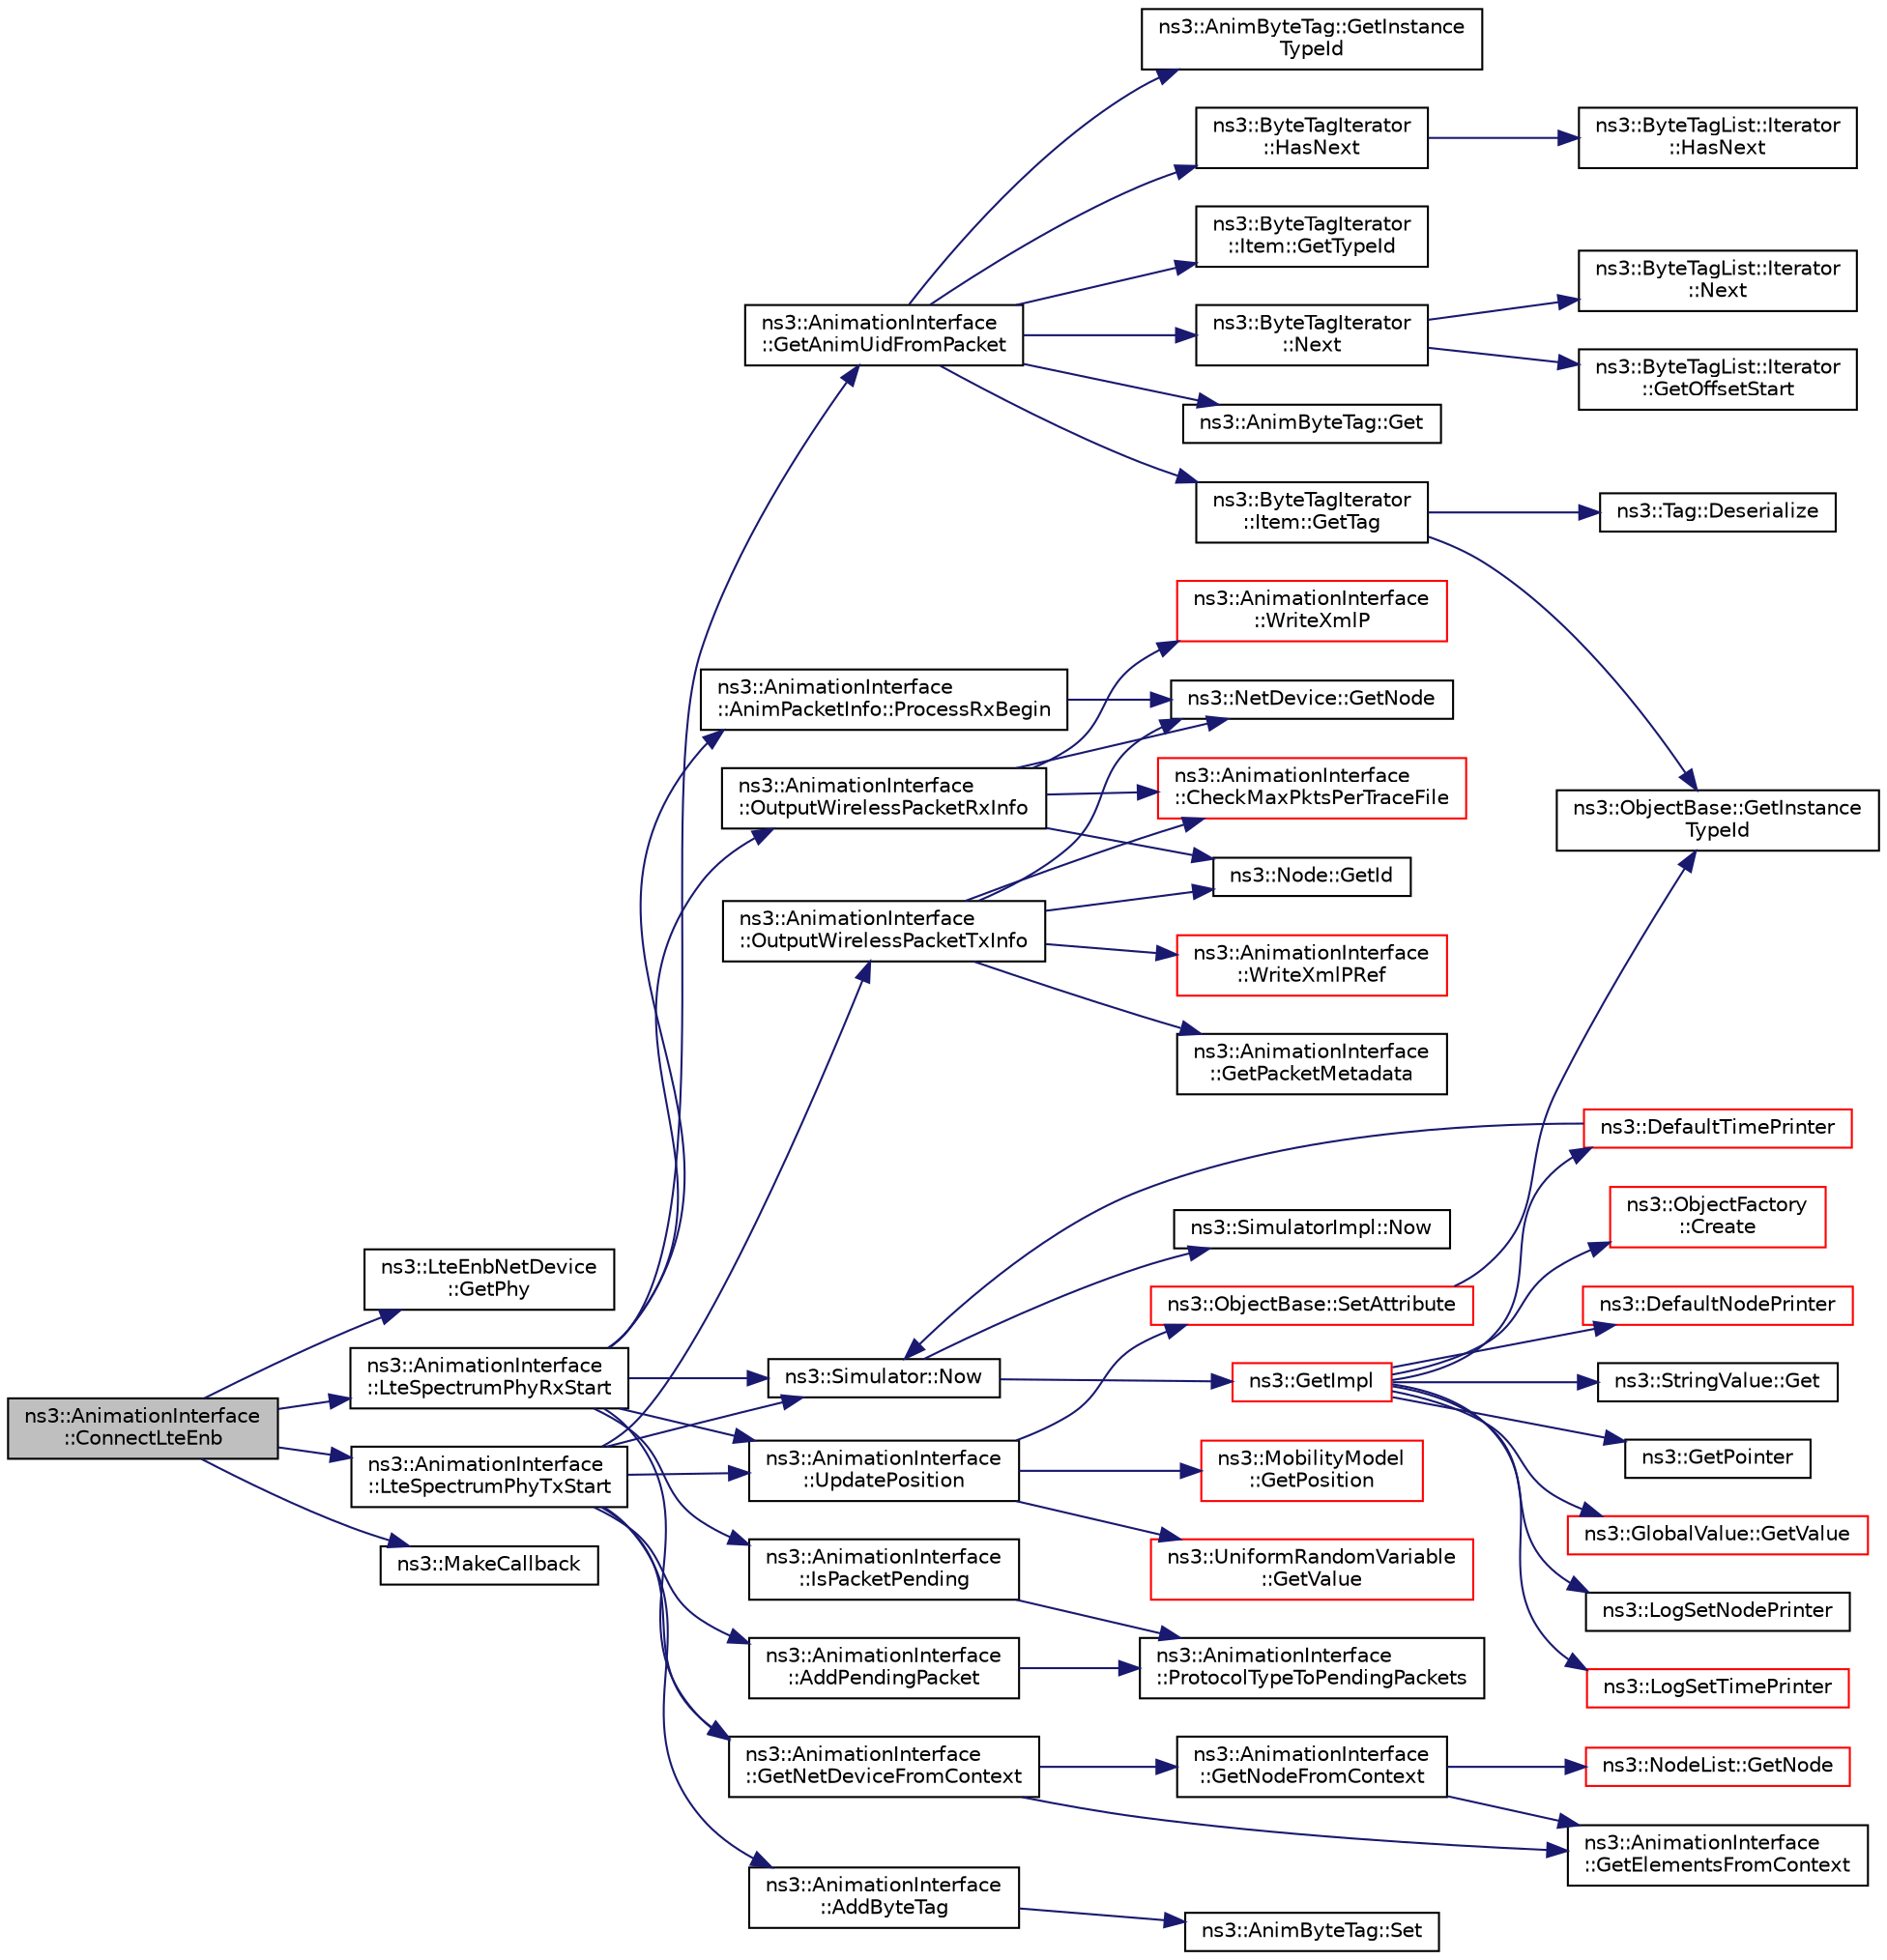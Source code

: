 digraph "ns3::AnimationInterface::ConnectLteEnb"
{
 // LATEX_PDF_SIZE
  edge [fontname="Helvetica",fontsize="10",labelfontname="Helvetica",labelfontsize="10"];
  node [fontname="Helvetica",fontsize="10",shape=record];
  rankdir="LR";
  Node1 [label="ns3::AnimationInterface\l::ConnectLteEnb",height=0.2,width=0.4,color="black", fillcolor="grey75", style="filled", fontcolor="black",tooltip="Connect LTE ENB function."];
  Node1 -> Node2 [color="midnightblue",fontsize="10",style="solid",fontname="Helvetica"];
  Node2 [label="ns3::LteEnbNetDevice\l::GetPhy",height=0.2,width=0.4,color="black", fillcolor="white", style="filled",URL="$classns3_1_1_lte_enb_net_device.html#ab9fddbd358262bd1ca49fd1bf5bb88e3",tooltip=" "];
  Node1 -> Node3 [color="midnightblue",fontsize="10",style="solid",fontname="Helvetica"];
  Node3 [label="ns3::AnimationInterface\l::LteSpectrumPhyRxStart",height=0.2,width=0.4,color="black", fillcolor="white", style="filled",URL="$classns3_1_1_animation_interface.html#a476014043547ee8c36cdbd92324c938f",tooltip="LTE Spectrum Phy receive start function."];
  Node3 -> Node4 [color="midnightblue",fontsize="10",style="solid",fontname="Helvetica"];
  Node4 [label="ns3::AnimationInterface\l::GetAnimUidFromPacket",height=0.2,width=0.4,color="black", fillcolor="white", style="filled",URL="$classns3_1_1_animation_interface.html#a18e6a184ccd7dee800bf734f8adc818c",tooltip="Get anim UID from packet function."];
  Node4 -> Node5 [color="midnightblue",fontsize="10",style="solid",fontname="Helvetica"];
  Node5 [label="ns3::AnimByteTag::Get",height=0.2,width=0.4,color="black", fillcolor="white", style="filled",URL="$classns3_1_1_anim_byte_tag.html#aceadf55e3f47d39e651e901a70ac2e04",tooltip="Get Uid in tag."];
  Node4 -> Node6 [color="midnightblue",fontsize="10",style="solid",fontname="Helvetica"];
  Node6 [label="ns3::AnimByteTag::GetInstance\lTypeId",height=0.2,width=0.4,color="black", fillcolor="white", style="filled",URL="$classns3_1_1_anim_byte_tag.html#a8cf53383efe5adf06c1c346b54765284",tooltip="Get Instance Type Id."];
  Node4 -> Node7 [color="midnightblue",fontsize="10",style="solid",fontname="Helvetica"];
  Node7 [label="ns3::ByteTagIterator\l::Item::GetTag",height=0.2,width=0.4,color="black", fillcolor="white", style="filled",URL="$classns3_1_1_byte_tag_iterator_1_1_item.html#a9508d234e90b3811f75ec23fa472d18a",tooltip="Read the requested tag and store it in the user-provided tag instance."];
  Node7 -> Node8 [color="midnightblue",fontsize="10",style="solid",fontname="Helvetica"];
  Node8 [label="ns3::Tag::Deserialize",height=0.2,width=0.4,color="black", fillcolor="white", style="filled",URL="$classns3_1_1_tag.html#ae166b7f816bcbdef44dbeb636c9fa712",tooltip=" "];
  Node7 -> Node9 [color="midnightblue",fontsize="10",style="solid",fontname="Helvetica"];
  Node9 [label="ns3::ObjectBase::GetInstance\lTypeId",height=0.2,width=0.4,color="black", fillcolor="white", style="filled",URL="$classns3_1_1_object_base.html#abe5b43a6f5b99a92a4c3122db31f06fb",tooltip="Get the most derived TypeId for this Object."];
  Node4 -> Node10 [color="midnightblue",fontsize="10",style="solid",fontname="Helvetica"];
  Node10 [label="ns3::ByteTagIterator\l::Item::GetTypeId",height=0.2,width=0.4,color="black", fillcolor="white", style="filled",URL="$classns3_1_1_byte_tag_iterator_1_1_item.html#a6164174c57ce5bbab667e4a490fc7d01",tooltip=" "];
  Node4 -> Node11 [color="midnightblue",fontsize="10",style="solid",fontname="Helvetica"];
  Node11 [label="ns3::ByteTagIterator\l::HasNext",height=0.2,width=0.4,color="black", fillcolor="white", style="filled",URL="$classns3_1_1_byte_tag_iterator.html#a6ff57316e6dfb68bcc5a600df95278fe",tooltip=" "];
  Node11 -> Node12 [color="midnightblue",fontsize="10",style="solid",fontname="Helvetica"];
  Node12 [label="ns3::ByteTagList::Iterator\l::HasNext",height=0.2,width=0.4,color="black", fillcolor="white", style="filled",URL="$classns3_1_1_byte_tag_list_1_1_iterator.html#a44e33e812e3eba4fdc168e36380853af",tooltip="Used to determine if the iterator is at the end of the byteTagList."];
  Node4 -> Node13 [color="midnightblue",fontsize="10",style="solid",fontname="Helvetica"];
  Node13 [label="ns3::ByteTagIterator\l::Next",height=0.2,width=0.4,color="black", fillcolor="white", style="filled",URL="$classns3_1_1_byte_tag_iterator.html#af2fa25a08fe0a868ab051e3c4bfcad01",tooltip=" "];
  Node13 -> Node14 [color="midnightblue",fontsize="10",style="solid",fontname="Helvetica"];
  Node14 [label="ns3::ByteTagList::Iterator\l::GetOffsetStart",height=0.2,width=0.4,color="black", fillcolor="white", style="filled",URL="$classns3_1_1_byte_tag_list_1_1_iterator.html#a40cef1b2f8f3ba4182df87e392817d72",tooltip="Returns the offset from the start of the virtual byte buffer to the ByteTagList."];
  Node13 -> Node15 [color="midnightblue",fontsize="10",style="solid",fontname="Helvetica"];
  Node15 [label="ns3::ByteTagList::Iterator\l::Next",height=0.2,width=0.4,color="black", fillcolor="white", style="filled",URL="$classns3_1_1_byte_tag_list_1_1_iterator.html#af521864d800baab1d9c5262f59ce4433",tooltip="Returns the next Item from the ByteTagList."];
  Node3 -> Node16 [color="midnightblue",fontsize="10",style="solid",fontname="Helvetica"];
  Node16 [label="ns3::AnimationInterface\l::GetNetDeviceFromContext",height=0.2,width=0.4,color="black", fillcolor="white", style="filled",URL="$classns3_1_1_animation_interface.html#a5054e94f0c5e3d0a4443cfbe52e2ea30",tooltip="Get net device from context."];
  Node16 -> Node17 [color="midnightblue",fontsize="10",style="solid",fontname="Helvetica"];
  Node17 [label="ns3::AnimationInterface\l::GetElementsFromContext",height=0.2,width=0.4,color="black", fillcolor="white", style="filled",URL="$classns3_1_1_animation_interface.html#a4660c557cf0aaf6a8ab15e6acea6485e",tooltip="Get elements from context."];
  Node16 -> Node18 [color="midnightblue",fontsize="10",style="solid",fontname="Helvetica"];
  Node18 [label="ns3::AnimationInterface\l::GetNodeFromContext",height=0.2,width=0.4,color="black", fillcolor="white", style="filled",URL="$classns3_1_1_animation_interface.html#a4f01e8ac802a99d896ed664d78f01d6f",tooltip="Get node from context."];
  Node18 -> Node17 [color="midnightblue",fontsize="10",style="solid",fontname="Helvetica"];
  Node18 -> Node19 [color="midnightblue",fontsize="10",style="solid",fontname="Helvetica"];
  Node19 [label="ns3::NodeList::GetNode",height=0.2,width=0.4,color="red", fillcolor="white", style="filled",URL="$classns3_1_1_node_list.html#a80ac09977d48d29db5c704ac8483cf6c",tooltip=" "];
  Node3 -> Node82 [color="midnightblue",fontsize="10",style="solid",fontname="Helvetica"];
  Node82 [label="ns3::AnimationInterface\l::IsPacketPending",height=0.2,width=0.4,color="black", fillcolor="white", style="filled",URL="$classns3_1_1_animation_interface.html#a0bee27aa30e136d5035050ec2ef0012d",tooltip="Is packet pending function."];
  Node82 -> Node83 [color="midnightblue",fontsize="10",style="solid",fontname="Helvetica"];
  Node83 [label="ns3::AnimationInterface\l::ProtocolTypeToPendingPackets",height=0.2,width=0.4,color="black", fillcolor="white", style="filled",URL="$classns3_1_1_animation_interface.html#a3785f870e7f29eb0ea0b843327fad5bb",tooltip="Protocol type to pending packets function."];
  Node3 -> Node65 [color="midnightblue",fontsize="10",style="solid",fontname="Helvetica"];
  Node65 [label="ns3::Simulator::Now",height=0.2,width=0.4,color="black", fillcolor="white", style="filled",URL="$classns3_1_1_simulator.html#ac3178fa975b419f7875e7105be122800",tooltip="Return the current simulation virtual time."];
  Node65 -> Node30 [color="midnightblue",fontsize="10",style="solid",fontname="Helvetica"];
  Node30 [label="ns3::GetImpl",height=0.2,width=0.4,color="red", fillcolor="white", style="filled",URL="$group__simulator.html#ga42eb4eddad41528d4d99794a3dae3fd0",tooltip="Get the SimulatorImpl singleton."];
  Node30 -> Node31 [color="midnightblue",fontsize="10",style="solid",fontname="Helvetica"];
  Node31 [label="ns3::ObjectFactory\l::Create",height=0.2,width=0.4,color="red", fillcolor="white", style="filled",URL="$classns3_1_1_object_factory.html#a52eda277f4aaab54266134ba48102ad7",tooltip="Create an Object instance of the configured TypeId."];
  Node30 -> Node59 [color="midnightblue",fontsize="10",style="solid",fontname="Helvetica"];
  Node59 [label="ns3::DefaultNodePrinter",height=0.2,width=0.4,color="red", fillcolor="white", style="filled",URL="$group__logging.html#gac4c06cbbed12229d85991ced145f6be2",tooltip="Default node id printer implementation."];
  Node30 -> Node62 [color="midnightblue",fontsize="10",style="solid",fontname="Helvetica"];
  Node62 [label="ns3::DefaultTimePrinter",height=0.2,width=0.4,color="red", fillcolor="white", style="filled",URL="$namespacens3.html#ae01c3c7786b644dfb8a0bb8f1201b269",tooltip="Default Time printer."];
  Node62 -> Node65 [color="midnightblue",fontsize="10",style="solid",fontname="Helvetica"];
  Node30 -> Node67 [color="midnightblue",fontsize="10",style="solid",fontname="Helvetica"];
  Node67 [label="ns3::StringValue::Get",height=0.2,width=0.4,color="black", fillcolor="white", style="filled",URL="$classns3_1_1_string_value.html#a6f208c2778fe1c7882e5cb429b8326ae",tooltip=" "];
  Node30 -> Node68 [color="midnightblue",fontsize="10",style="solid",fontname="Helvetica"];
  Node68 [label="ns3::GetPointer",height=0.2,width=0.4,color="black", fillcolor="white", style="filled",URL="$namespacens3.html#ab4e173cdfd43d17c1a40d5348510a670",tooltip=" "];
  Node30 -> Node69 [color="midnightblue",fontsize="10",style="solid",fontname="Helvetica"];
  Node69 [label="ns3::GlobalValue::GetValue",height=0.2,width=0.4,color="red", fillcolor="white", style="filled",URL="$classns3_1_1_global_value.html#a48a99242193fb69609a17332733e8600",tooltip="Get the value."];
  Node30 -> Node71 [color="midnightblue",fontsize="10",style="solid",fontname="Helvetica"];
  Node71 [label="ns3::LogSetNodePrinter",height=0.2,width=0.4,color="black", fillcolor="white", style="filled",URL="$namespacens3.html#aebac73305345f2e2803fdeb102a7705e",tooltip="Set the LogNodePrinter function to be used to prepend log messages with the node id."];
  Node30 -> Node72 [color="midnightblue",fontsize="10",style="solid",fontname="Helvetica"];
  Node72 [label="ns3::LogSetTimePrinter",height=0.2,width=0.4,color="red", fillcolor="white", style="filled",URL="$namespacens3.html#a46cd76678f7da29799d1b41994e12ec1",tooltip="Set the TimePrinter function to be used to prepend log messages with the simulation time."];
  Node65 -> Node66 [color="midnightblue",fontsize="10",style="solid",fontname="Helvetica"];
  Node66 [label="ns3::SimulatorImpl::Now",height=0.2,width=0.4,color="black", fillcolor="white", style="filled",URL="$classns3_1_1_simulator_impl.html#aa516c50060846adc6fd316e83ef0797c",tooltip="Return the current simulation virtual time."];
  Node3 -> Node84 [color="midnightblue",fontsize="10",style="solid",fontname="Helvetica"];
  Node84 [label="ns3::AnimationInterface\l::OutputWirelessPacketRxInfo",height=0.2,width=0.4,color="black", fillcolor="white", style="filled",URL="$classns3_1_1_animation_interface.html#ae7dbb6c566787d3444e3fcba367e5338",tooltip="Output wireless packet receive info."];
  Node84 -> Node85 [color="midnightblue",fontsize="10",style="solid",fontname="Helvetica"];
  Node85 [label="ns3::AnimationInterface\l::CheckMaxPktsPerTraceFile",height=0.2,width=0.4,color="red", fillcolor="white", style="filled",URL="$classns3_1_1_animation_interface.html#a99838e0ce8e0f7d8c81b44e6e4efdab0",tooltip="Check maximum packets per trace file function."];
  Node84 -> Node90 [color="midnightblue",fontsize="10",style="solid",fontname="Helvetica"];
  Node90 [label="ns3::Node::GetId",height=0.2,width=0.4,color="black", fillcolor="white", style="filled",URL="$classns3_1_1_node.html#a2ed8663077afcb8db519296b0ada6355",tooltip=" "];
  Node84 -> Node91 [color="midnightblue",fontsize="10",style="solid",fontname="Helvetica"];
  Node91 [label="ns3::NetDevice::GetNode",height=0.2,width=0.4,color="black", fillcolor="white", style="filled",URL="$classns3_1_1_net_device.html#a098b6cc4339ac00c62e75cfa48c8aeac",tooltip=" "];
  Node84 -> Node92 [color="midnightblue",fontsize="10",style="solid",fontname="Helvetica"];
  Node92 [label="ns3::AnimationInterface\l::WriteXmlP",height=0.2,width=0.4,color="red", fillcolor="white", style="filled",URL="$classns3_1_1_animation_interface.html#aa44bd8e76ff1ff7b0d3ac9e5add0a61d",tooltip="Write XMLP function."];
  Node3 -> Node95 [color="midnightblue",fontsize="10",style="solid",fontname="Helvetica"];
  Node95 [label="ns3::AnimationInterface\l::AnimPacketInfo::ProcessRxBegin",height=0.2,width=0.4,color="black", fillcolor="white", style="filled",URL="$classns3_1_1_animation_interface_1_1_anim_packet_info.html#a8f389c0575ccf723b45e7de4d4ff4cf0",tooltip="Process receive begin."];
  Node95 -> Node91 [color="midnightblue",fontsize="10",style="solid",fontname="Helvetica"];
  Node3 -> Node96 [color="midnightblue",fontsize="10",style="solid",fontname="Helvetica"];
  Node96 [label="ns3::AnimationInterface\l::UpdatePosition",height=0.2,width=0.4,color="black", fillcolor="white", style="filled",URL="$classns3_1_1_animation_interface.html#ab751cf6f459289f0978f4bb97b93044d",tooltip="Update position function."];
  Node96 -> Node97 [color="midnightblue",fontsize="10",style="solid",fontname="Helvetica"];
  Node97 [label="ns3::MobilityModel\l::GetPosition",height=0.2,width=0.4,color="red", fillcolor="white", style="filled",URL="$classns3_1_1_mobility_model.html#aee61a90f5598aea280747cf96f3ee853",tooltip=" "];
  Node96 -> Node99 [color="midnightblue",fontsize="10",style="solid",fontname="Helvetica"];
  Node99 [label="ns3::UniformRandomVariable\l::GetValue",height=0.2,width=0.4,color="red", fillcolor="white", style="filled",URL="$classns3_1_1_uniform_random_variable.html#a03822d8c86ac51e9aa83bbc73041386b",tooltip="Get the next random value, as a double in the specified range ."];
  Node96 -> Node105 [color="midnightblue",fontsize="10",style="solid",fontname="Helvetica"];
  Node105 [label="ns3::ObjectBase::SetAttribute",height=0.2,width=0.4,color="red", fillcolor="white", style="filled",URL="$classns3_1_1_object_base.html#ac60245d3ea4123bbc9b1d391f1f6592f",tooltip="Set a single attribute, raising fatal errors if unsuccessful."];
  Node105 -> Node9 [color="midnightblue",fontsize="10",style="solid",fontname="Helvetica"];
  Node1 -> Node106 [color="midnightblue",fontsize="10",style="solid",fontname="Helvetica"];
  Node106 [label="ns3::AnimationInterface\l::LteSpectrumPhyTxStart",height=0.2,width=0.4,color="black", fillcolor="white", style="filled",URL="$classns3_1_1_animation_interface.html#a3f0131dc28ccba541c2ef52bbc920e62",tooltip="LTE Spectrum Phy transmit start function."];
  Node106 -> Node107 [color="midnightblue",fontsize="10",style="solid",fontname="Helvetica"];
  Node107 [label="ns3::AnimationInterface\l::AddByteTag",height=0.2,width=0.4,color="black", fillcolor="white", style="filled",URL="$classns3_1_1_animation_interface.html#a7963c89df19cb9a145f16a369e83ec9c",tooltip="Add byte tag function."];
  Node107 -> Node108 [color="midnightblue",fontsize="10",style="solid",fontname="Helvetica"];
  Node108 [label="ns3::AnimByteTag::Set",height=0.2,width=0.4,color="black", fillcolor="white", style="filled",URL="$classns3_1_1_anim_byte_tag.html#afb5fab6b187bb5be5bb56f10e3baa946",tooltip="Set global Uid in tag."];
  Node106 -> Node109 [color="midnightblue",fontsize="10",style="solid",fontname="Helvetica"];
  Node109 [label="ns3::AnimationInterface\l::AddPendingPacket",height=0.2,width=0.4,color="black", fillcolor="white", style="filled",URL="$classns3_1_1_animation_interface.html#ab7f3bc1843610f2d9514ddf5d756eaa5",tooltip="Add pending packet function."];
  Node109 -> Node83 [color="midnightblue",fontsize="10",style="solid",fontname="Helvetica"];
  Node106 -> Node16 [color="midnightblue",fontsize="10",style="solid",fontname="Helvetica"];
  Node106 -> Node65 [color="midnightblue",fontsize="10",style="solid",fontname="Helvetica"];
  Node106 -> Node110 [color="midnightblue",fontsize="10",style="solid",fontname="Helvetica"];
  Node110 [label="ns3::AnimationInterface\l::OutputWirelessPacketTxInfo",height=0.2,width=0.4,color="black", fillcolor="white", style="filled",URL="$classns3_1_1_animation_interface.html#a473fae6007101c1b553231084eff90b3",tooltip="Output wireless packet transmit info."];
  Node110 -> Node85 [color="midnightblue",fontsize="10",style="solid",fontname="Helvetica"];
  Node110 -> Node90 [color="midnightblue",fontsize="10",style="solid",fontname="Helvetica"];
  Node110 -> Node91 [color="midnightblue",fontsize="10",style="solid",fontname="Helvetica"];
  Node110 -> Node111 [color="midnightblue",fontsize="10",style="solid",fontname="Helvetica"];
  Node111 [label="ns3::AnimationInterface\l::GetPacketMetadata",height=0.2,width=0.4,color="black", fillcolor="white", style="filled",URL="$classns3_1_1_animation_interface.html#ae117b346d05f0f13728f68ecb1050b0b",tooltip="Get packet metadata function."];
  Node110 -> Node112 [color="midnightblue",fontsize="10",style="solid",fontname="Helvetica"];
  Node112 [label="ns3::AnimationInterface\l::WriteXmlPRef",height=0.2,width=0.4,color="red", fillcolor="white", style="filled",URL="$classns3_1_1_animation_interface.html#a439bf881b558e2aa294c070ed0472e35",tooltip="Write XMLP Ref function."];
  Node106 -> Node96 [color="midnightblue",fontsize="10",style="solid",fontname="Helvetica"];
  Node1 -> Node113 [color="midnightblue",fontsize="10",style="solid",fontname="Helvetica"];
  Node113 [label="ns3::MakeCallback",height=0.2,width=0.4,color="black", fillcolor="white", style="filled",URL="$namespacens3.html#af1dde3c04374147fca0cfe3b0766d664",tooltip="Build Callbacks for class method members which take varying numbers of arguments and potentially retu..."];
}
